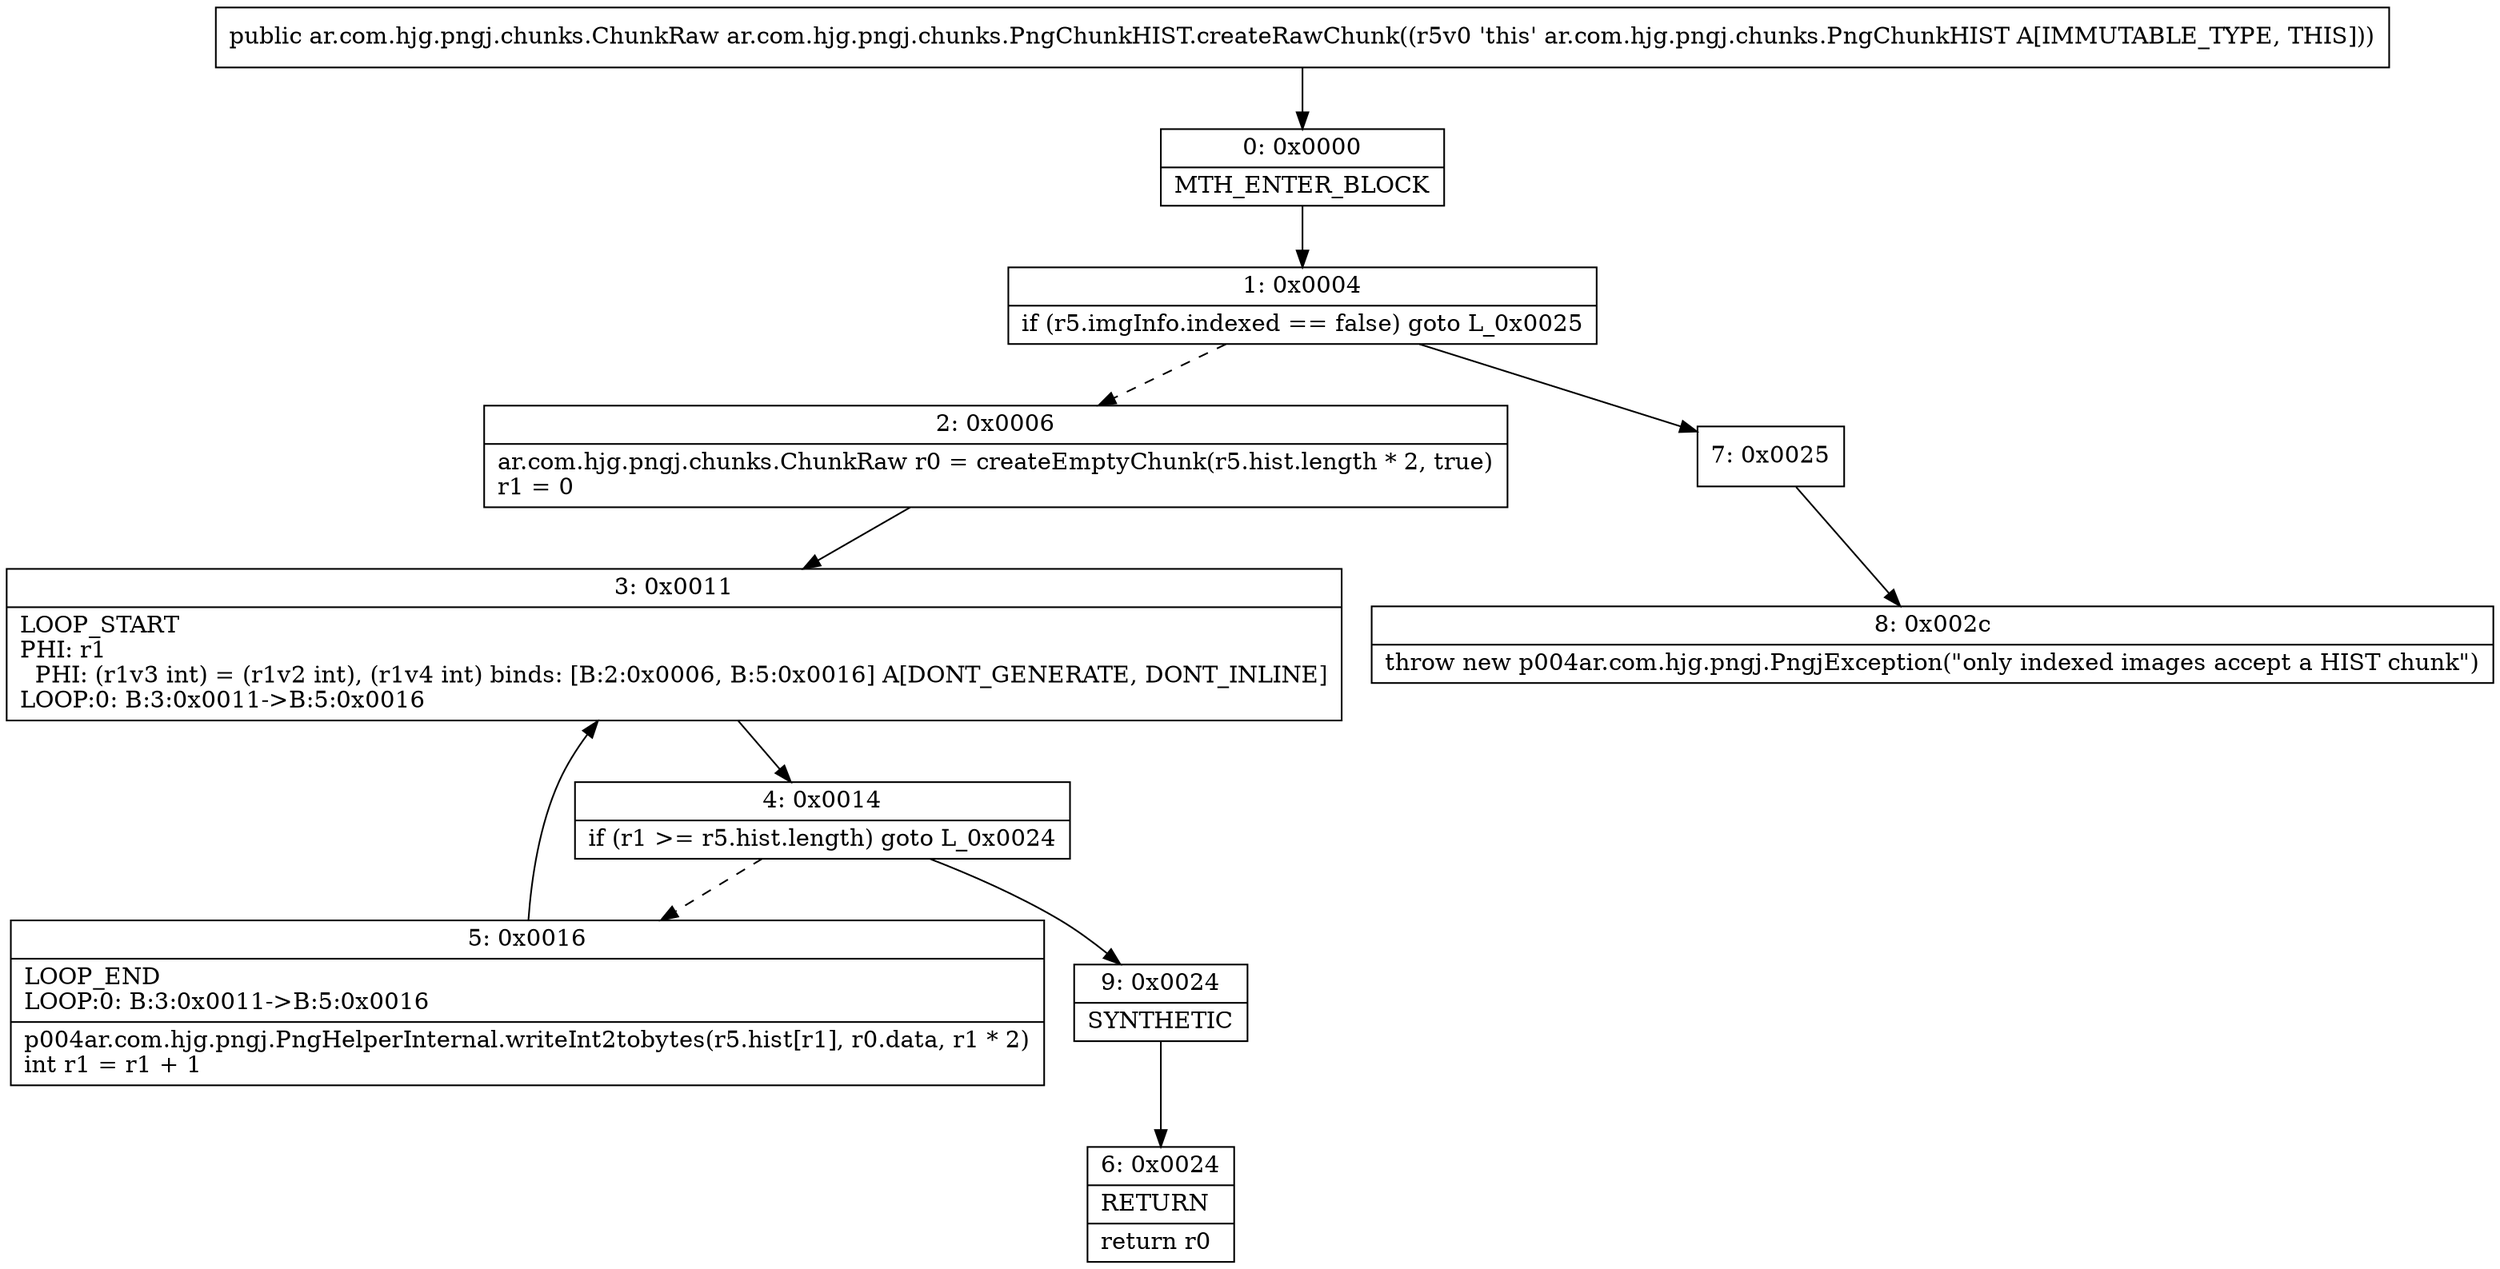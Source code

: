 digraph "CFG forar.com.hjg.pngj.chunks.PngChunkHIST.createRawChunk()Lar\/com\/hjg\/pngj\/chunks\/ChunkRaw;" {
Node_0 [shape=record,label="{0\:\ 0x0000|MTH_ENTER_BLOCK\l}"];
Node_1 [shape=record,label="{1\:\ 0x0004|if (r5.imgInfo.indexed == false) goto L_0x0025\l}"];
Node_2 [shape=record,label="{2\:\ 0x0006|ar.com.hjg.pngj.chunks.ChunkRaw r0 = createEmptyChunk(r5.hist.length * 2, true)\lr1 = 0\l}"];
Node_3 [shape=record,label="{3\:\ 0x0011|LOOP_START\lPHI: r1 \l  PHI: (r1v3 int) = (r1v2 int), (r1v4 int) binds: [B:2:0x0006, B:5:0x0016] A[DONT_GENERATE, DONT_INLINE]\lLOOP:0: B:3:0x0011\-\>B:5:0x0016\l}"];
Node_4 [shape=record,label="{4\:\ 0x0014|if (r1 \>= r5.hist.length) goto L_0x0024\l}"];
Node_5 [shape=record,label="{5\:\ 0x0016|LOOP_END\lLOOP:0: B:3:0x0011\-\>B:5:0x0016\l|p004ar.com.hjg.pngj.PngHelperInternal.writeInt2tobytes(r5.hist[r1], r0.data, r1 * 2)\lint r1 = r1 + 1\l}"];
Node_6 [shape=record,label="{6\:\ 0x0024|RETURN\l|return r0\l}"];
Node_7 [shape=record,label="{7\:\ 0x0025}"];
Node_8 [shape=record,label="{8\:\ 0x002c|throw new p004ar.com.hjg.pngj.PngjException(\"only indexed images accept a HIST chunk\")\l}"];
Node_9 [shape=record,label="{9\:\ 0x0024|SYNTHETIC\l}"];
MethodNode[shape=record,label="{public ar.com.hjg.pngj.chunks.ChunkRaw ar.com.hjg.pngj.chunks.PngChunkHIST.createRawChunk((r5v0 'this' ar.com.hjg.pngj.chunks.PngChunkHIST A[IMMUTABLE_TYPE, THIS])) }"];
MethodNode -> Node_0;
Node_0 -> Node_1;
Node_1 -> Node_2[style=dashed];
Node_1 -> Node_7;
Node_2 -> Node_3;
Node_3 -> Node_4;
Node_4 -> Node_5[style=dashed];
Node_4 -> Node_9;
Node_5 -> Node_3;
Node_7 -> Node_8;
Node_9 -> Node_6;
}


